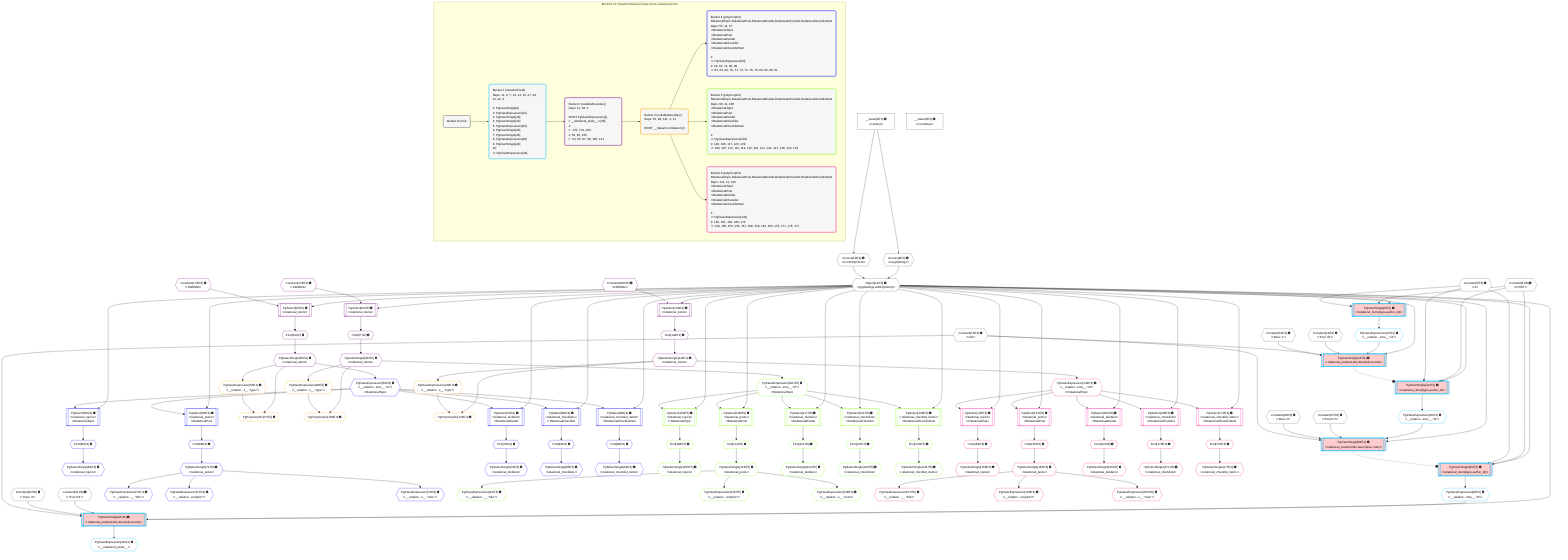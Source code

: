%%{init: {'themeVariables': { 'fontSize': '12px'}}}%%
graph TD
    classDef path fill:#eee,stroke:#000,color:#000
    classDef plan fill:#fff,stroke-width:1px,color:#000
    classDef itemplan fill:#fff,stroke-width:2px,color:#000
    classDef unbatchedplan fill:#dff,stroke-width:1px,color:#000
    classDef sideeffectplan fill:#fcc,stroke-width:2px,color:#000
    classDef bucket fill:#f6f6f6,color:#000,stroke-width:2px,text-align:left


    %% plan dependencies
    Object11{{"Object[11∈0] ➊<br />ᐸ{pgSettings,withPgClient}ᐳ"}}:::plan
    Access9{{"Access[9∈0] ➊<br />ᐸ2.pgSettingsᐳ"}}:::plan
    Access10{{"Access[10∈0] ➊<br />ᐸ2.withPgClientᐳ"}}:::plan
    Access9 & Access10 --> Object11
    __Value2["__Value[2∈0] ➊<br />ᐸcontextᐳ"]:::plan
    __Value2 --> Access9
    __Value2 --> Access10
    __Value4["__Value[4∈0] ➊<br />ᐸrootValueᐳ"]:::plan
    Constant6{{"Constant[6∈0] ➊<br />ᐸ'POST'ᐳ"}}:::plan
    Constant7{{"Constant[7∈0] ➊<br />ᐸ2ᐳ"}}:::plan
    Constant13{{"Constant[13∈0] ➊<br />ᐸ'Post ꖛ1'ᐳ"}}:::plan
    Constant14{{"Constant[14∈0] ➊<br />ᐸ'Desc 1'ᐳ"}}:::plan
    Constant15{{"Constant[15∈0] ➊<br />ᐸnullᐳ"}}:::plan
    Constant27{{"Constant[27∈0] ➊<br />ᐸ'Post ꖛ2'ᐳ"}}:::plan
    Constant28{{"Constant[28∈0] ➊<br />ᐸ'Desc 2'ᐳ"}}:::plan
    Constant41{{"Constant[41∈0] ➊<br />ᐸ'Post ꖛ3'ᐳ"}}:::plan
    Constant42{{"Constant[42∈0] ➊<br />ᐸ'Desc 3'ᐳ"}}:::plan
    PgInsertSingle16[["PgInsertSingle[16∈1] ➊<br />ᐸrelational_posts(id,title,description,note)ᐳ"]]:::sideeffectplan
    PgClassExpression12{{"PgClassExpression[12∈1] ➊<br />ᐸ__relation...ems__.”id”ᐳ"}}:::plan
    Object11 & PgClassExpression12 & Constant13 & Constant14 & Constant15 --> PgInsertSingle16
    PgInsertSingle30[["PgInsertSingle[30∈1] ➊<br />ᐸrelational_posts(id,title,description,note)ᐳ"]]:::sideeffectplan
    PgClassExpression26{{"PgClassExpression[26∈1] ➊<br />ᐸ__relation...ems__.”id”ᐳ"}}:::plan
    Object11 & PgClassExpression26 & Constant27 & Constant28 & Constant15 --> PgInsertSingle30
    PgInsertSingle44[["PgInsertSingle[44∈1] ➊<br />ᐸrelational_posts(id,title,description,note)ᐳ"]]:::sideeffectplan
    PgClassExpression40{{"PgClassExpression[40∈1] ➊<br />ᐸ__relation...ems__.”id”ᐳ"}}:::plan
    Object11 & PgClassExpression40 & Constant41 & Constant42 & Constant15 --> PgInsertSingle44
    PgInsertSingle8[["PgInsertSingle[8∈1] ➊<br />ᐸrelational_items(type,author_id)ᐳ"]]:::sideeffectplan
    Object11 & Constant6 & Constant7 --> PgInsertSingle8
    PgInsertSingle22[["PgInsertSingle[22∈1] ➊<br />ᐸrelational_items(type,author_id)ᐳ"]]:::sideeffectplan
    Object11 & Constant6 & Constant7 --> PgInsertSingle22
    PgInsertSingle36[["PgInsertSingle[36∈1] ➊<br />ᐸrelational_items(type,author_id)ᐳ"]]:::sideeffectplan
    Object11 & Constant6 & Constant7 --> PgInsertSingle36
    PgInsertSingle8 --> PgClassExpression12
    PgInsertSingle22 --> PgClassExpression26
    PgInsertSingle36 --> PgClassExpression40
    PgClassExpression48{{"PgClassExpression[48∈1] ➊<br />ᐸ__relational_posts__ᐳ"}}:::plan
    PgInsertSingle44 --> PgClassExpression48
    PgSelect50[["PgSelect[50∈2] ➊<br />ᐸrelational_itemsᐳ"]]:::plan
    Constant178{{"Constant[178∈2] ➊<br />ᐸ1000000ᐳ"}}:::plan
    Object11 & Constant178 --> PgSelect50
    PgSelect93[["PgSelect[93∈2] ➊<br />ᐸrelational_itemsᐳ"]]:::plan
    Constant179{{"Constant[179∈2] ➊<br />ᐸ1000001ᐳ"}}:::plan
    Object11 & Constant179 --> PgSelect93
    PgSelect136[["PgSelect[136∈2] ➊<br />ᐸrelational_itemsᐳ"]]:::plan
    Constant180{{"Constant[180∈2] ➊<br />ᐸ1000002ᐳ"}}:::plan
    Object11 & Constant180 --> PgSelect136
    First54{{"First[54∈2] ➊"}}:::plan
    PgSelect50 --> First54
    PgSelectSingle55{{"PgSelectSingle[55∈2] ➊<br />ᐸrelational_itemsᐳ"}}:::plan
    First54 --> PgSelectSingle55
    First97{{"First[97∈2] ➊"}}:::plan
    PgSelect93 --> First97
    PgSelectSingle98{{"PgSelectSingle[98∈2] ➊<br />ᐸrelational_itemsᐳ"}}:::plan
    First97 --> PgSelectSingle98
    First140{{"First[140∈2] ➊"}}:::plan
    PgSelect136 --> First140
    PgSelectSingle141{{"PgSelectSingle[141∈2] ➊<br />ᐸrelational_itemsᐳ"}}:::plan
    First140 --> PgSelectSingle141
    PgPolymorphic57{{"PgPolymorphic[57∈3] ➊"}}:::plan
    PgClassExpression56{{"PgClassExpression[56∈3] ➊<br />ᐸ__relation...s__.”type”ᐳ"}}:::plan
    PgSelectSingle55 & PgClassExpression56 --> PgPolymorphic57
    PgPolymorphic100{{"PgPolymorphic[100∈3] ➊"}}:::plan
    PgClassExpression99{{"PgClassExpression[99∈3] ➊<br />ᐸ__relation...s__.”type”ᐳ"}}:::plan
    PgSelectSingle98 & PgClassExpression99 --> PgPolymorphic100
    PgPolymorphic143{{"PgPolymorphic[143∈3] ➊"}}:::plan
    PgClassExpression142{{"PgClassExpression[142∈3] ➊<br />ᐸ__relation...s__.”type”ᐳ"}}:::plan
    PgSelectSingle141 & PgClassExpression142 --> PgPolymorphic143
    PgSelectSingle55 --> PgClassExpression56
    PgSelectSingle98 --> PgClassExpression99
    PgSelectSingle141 --> PgClassExpression142
    PgSelect59[["PgSelect[59∈4] ➊<br />ᐸrelational_topicsᐳ<br />ᐳRelationalTopic"]]:::plan
    PgClassExpression58{{"PgClassExpression[58∈4] ➊<br />ᐸ__relation...ems__.”id”ᐳ<br />ᐳRelationalTopic"}}:::plan
    Object11 & PgClassExpression58 --> PgSelect59
    PgSelect65[["PgSelect[65∈4] ➊<br />ᐸrelational_postsᐳ<br />ᐳRelationalPost"]]:::plan
    Object11 & PgClassExpression58 --> PgSelect65
    PgSelect74[["PgSelect[74∈4] ➊<br />ᐸrelational_dividersᐳ<br />ᐳRelationalDivider"]]:::plan
    Object11 & PgClassExpression58 --> PgSelect74
    PgSelect80[["PgSelect[80∈4] ➊<br />ᐸrelational_checklistsᐳ<br />ᐳRelationalChecklist"]]:::plan
    Object11 & PgClassExpression58 --> PgSelect80
    PgSelect86[["PgSelect[86∈4] ➊<br />ᐸrelational_checklist_itemsᐳ<br />ᐳRelationalChecklistItem"]]:::plan
    Object11 & PgClassExpression58 --> PgSelect86
    PgSelectSingle55 --> PgClassExpression58
    First63{{"First[63∈4] ➊"}}:::plan
    PgSelect59 --> First63
    PgSelectSingle64{{"PgSelectSingle[64∈4] ➊<br />ᐸrelational_topicsᐳ"}}:::plan
    First63 --> PgSelectSingle64
    First69{{"First[69∈4] ➊"}}:::plan
    PgSelect65 --> First69
    PgSelectSingle70{{"PgSelectSingle[70∈4] ➊<br />ᐸrelational_postsᐳ"}}:::plan
    First69 --> PgSelectSingle70
    PgClassExpression71{{"PgClassExpression[71∈4] ➊<br />ᐸ__relation...__.”title”ᐳ"}}:::plan
    PgSelectSingle70 --> PgClassExpression71
    PgClassExpression72{{"PgClassExpression[72∈4] ➊<br />ᐸ__relation...scription”ᐳ"}}:::plan
    PgSelectSingle70 --> PgClassExpression72
    PgClassExpression73{{"PgClassExpression[73∈4] ➊<br />ᐸ__relation...s__.”note”ᐳ"}}:::plan
    PgSelectSingle70 --> PgClassExpression73
    First78{{"First[78∈4] ➊"}}:::plan
    PgSelect74 --> First78
    PgSelectSingle79{{"PgSelectSingle[79∈4] ➊<br />ᐸrelational_dividersᐳ"}}:::plan
    First78 --> PgSelectSingle79
    First84{{"First[84∈4] ➊"}}:::plan
    PgSelect80 --> First84
    PgSelectSingle85{{"PgSelectSingle[85∈4] ➊<br />ᐸrelational_checklistsᐳ"}}:::plan
    First84 --> PgSelectSingle85
    First90{{"First[90∈4] ➊"}}:::plan
    PgSelect86 --> First90
    PgSelectSingle91{{"PgSelectSingle[91∈4] ➊<br />ᐸrelational_checklist_itemsᐳ"}}:::plan
    First90 --> PgSelectSingle91
    PgSelect102[["PgSelect[102∈5] ➊<br />ᐸrelational_topicsᐳ<br />ᐳRelationalTopic"]]:::plan
    PgClassExpression101{{"PgClassExpression[101∈5] ➊<br />ᐸ__relation...ems__.”id”ᐳ<br />ᐳRelationalTopic"}}:::plan
    Object11 & PgClassExpression101 --> PgSelect102
    PgSelect108[["PgSelect[108∈5] ➊<br />ᐸrelational_postsᐳ<br />ᐳRelationalPost"]]:::plan
    Object11 & PgClassExpression101 --> PgSelect108
    PgSelect117[["PgSelect[117∈5] ➊<br />ᐸrelational_dividersᐳ<br />ᐳRelationalDivider"]]:::plan
    Object11 & PgClassExpression101 --> PgSelect117
    PgSelect123[["PgSelect[123∈5] ➊<br />ᐸrelational_checklistsᐳ<br />ᐳRelationalChecklist"]]:::plan
    Object11 & PgClassExpression101 --> PgSelect123
    PgSelect129[["PgSelect[129∈5] ➊<br />ᐸrelational_checklist_itemsᐳ<br />ᐳRelationalChecklistItem"]]:::plan
    Object11 & PgClassExpression101 --> PgSelect129
    PgSelectSingle98 --> PgClassExpression101
    First106{{"First[106∈5] ➊"}}:::plan
    PgSelect102 --> First106
    PgSelectSingle107{{"PgSelectSingle[107∈5] ➊<br />ᐸrelational_topicsᐳ"}}:::plan
    First106 --> PgSelectSingle107
    First112{{"First[112∈5] ➊"}}:::plan
    PgSelect108 --> First112
    PgSelectSingle113{{"PgSelectSingle[113∈5] ➊<br />ᐸrelational_postsᐳ"}}:::plan
    First112 --> PgSelectSingle113
    PgClassExpression114{{"PgClassExpression[114∈5] ➊<br />ᐸ__relation...__.”title”ᐳ"}}:::plan
    PgSelectSingle113 --> PgClassExpression114
    PgClassExpression115{{"PgClassExpression[115∈5] ➊<br />ᐸ__relation...scription”ᐳ"}}:::plan
    PgSelectSingle113 --> PgClassExpression115
    PgClassExpression116{{"PgClassExpression[116∈5] ➊<br />ᐸ__relation...s__.”note”ᐳ"}}:::plan
    PgSelectSingle113 --> PgClassExpression116
    First121{{"First[121∈5] ➊"}}:::plan
    PgSelect117 --> First121
    PgSelectSingle122{{"PgSelectSingle[122∈5] ➊<br />ᐸrelational_dividersᐳ"}}:::plan
    First121 --> PgSelectSingle122
    First127{{"First[127∈5] ➊"}}:::plan
    PgSelect123 --> First127
    PgSelectSingle128{{"PgSelectSingle[128∈5] ➊<br />ᐸrelational_checklistsᐳ"}}:::plan
    First127 --> PgSelectSingle128
    First133{{"First[133∈5] ➊"}}:::plan
    PgSelect129 --> First133
    PgSelectSingle134{{"PgSelectSingle[134∈5] ➊<br />ᐸrelational_checklist_itemsᐳ"}}:::plan
    First133 --> PgSelectSingle134
    PgSelect145[["PgSelect[145∈6] ➊<br />ᐸrelational_topicsᐳ<br />ᐳRelationalTopic"]]:::plan
    PgClassExpression144{{"PgClassExpression[144∈6] ➊<br />ᐸ__relation...ems__.”id”ᐳ<br />ᐳRelationalTopic"}}:::plan
    Object11 & PgClassExpression144 --> PgSelect145
    PgSelect151[["PgSelect[151∈6] ➊<br />ᐸrelational_postsᐳ<br />ᐳRelationalPost"]]:::plan
    Object11 & PgClassExpression144 --> PgSelect151
    PgSelect160[["PgSelect[160∈6] ➊<br />ᐸrelational_dividersᐳ<br />ᐳRelationalDivider"]]:::plan
    Object11 & PgClassExpression144 --> PgSelect160
    PgSelect166[["PgSelect[166∈6] ➊<br />ᐸrelational_checklistsᐳ<br />ᐳRelationalChecklist"]]:::plan
    Object11 & PgClassExpression144 --> PgSelect166
    PgSelect172[["PgSelect[172∈6] ➊<br />ᐸrelational_checklist_itemsᐳ<br />ᐳRelationalChecklistItem"]]:::plan
    Object11 & PgClassExpression144 --> PgSelect172
    PgSelectSingle141 --> PgClassExpression144
    First149{{"First[149∈6] ➊"}}:::plan
    PgSelect145 --> First149
    PgSelectSingle150{{"PgSelectSingle[150∈6] ➊<br />ᐸrelational_topicsᐳ"}}:::plan
    First149 --> PgSelectSingle150
    First155{{"First[155∈6] ➊"}}:::plan
    PgSelect151 --> First155
    PgSelectSingle156{{"PgSelectSingle[156∈6] ➊<br />ᐸrelational_postsᐳ"}}:::plan
    First155 --> PgSelectSingle156
    PgClassExpression157{{"PgClassExpression[157∈6] ➊<br />ᐸ__relation...__.”title”ᐳ"}}:::plan
    PgSelectSingle156 --> PgClassExpression157
    PgClassExpression158{{"PgClassExpression[158∈6] ➊<br />ᐸ__relation...scription”ᐳ"}}:::plan
    PgSelectSingle156 --> PgClassExpression158
    PgClassExpression159{{"PgClassExpression[159∈6] ➊<br />ᐸ__relation...s__.”note”ᐳ"}}:::plan
    PgSelectSingle156 --> PgClassExpression159
    First164{{"First[164∈6] ➊"}}:::plan
    PgSelect160 --> First164
    PgSelectSingle165{{"PgSelectSingle[165∈6] ➊<br />ᐸrelational_dividersᐳ"}}:::plan
    First164 --> PgSelectSingle165
    First170{{"First[170∈6] ➊"}}:::plan
    PgSelect166 --> First170
    PgSelectSingle171{{"PgSelectSingle[171∈6] ➊<br />ᐸrelational_checklistsᐳ"}}:::plan
    First170 --> PgSelectSingle171
    First176{{"First[176∈6] ➊"}}:::plan
    PgSelect172 --> First176
    PgSelectSingle177{{"PgSelectSingle[177∈6] ➊<br />ᐸrelational_checklist_itemsᐳ"}}:::plan
    First176 --> PgSelectSingle177

    %% define steps

    %% implicit side effects
    PgInsertSingle16 -.-o PgInsertSingle22
    PgInsertSingle30 -.-o PgInsertSingle36

    subgraph "Buckets for mutations/basics/create-three-relational-posts"
    Bucket0("Bucket 0 (root)"):::bucket
    classDef bucket0 stroke:#696969
    class Bucket0,__Value2,__Value4,Constant6,Constant7,Access9,Access10,Object11,Constant13,Constant14,Constant15,Constant27,Constant28,Constant41,Constant42 bucket0
    Bucket1("Bucket 1 (mutationField)<br />Deps: 11, 6, 7, 13, 14, 15, 27, 28, 41, 42, 4<br /><br />1: PgInsertSingle[8]<br />2: PgClassExpression[12]<br />3: PgInsertSingle[16]<br />4: PgInsertSingle[22]<br />5: PgClassExpression[26]<br />6: PgInsertSingle[30]<br />7: PgInsertSingle[36]<br />8: PgClassExpression[40]<br />9: PgInsertSingle[44]<br />10: <br />ᐳ: PgClassExpression[48]"):::bucket
    classDef bucket1 stroke:#00bfff
    class Bucket1,PgInsertSingle8,PgClassExpression12,PgInsertSingle16,PgInsertSingle22,PgClassExpression26,PgInsertSingle30,PgInsertSingle36,PgClassExpression40,PgInsertSingle44,PgClassExpression48 bucket1
    Bucket2("Bucket 2 (nullableBoundary)<br />Deps: 11, 48, 4<br /><br />ROOT PgClassExpression{1}ᐸ__relational_posts__ᐳ[48]<br />1: <br />ᐳ: 178, 179, 180<br />2: 50, 93, 136<br />ᐳ: 54, 55, 97, 98, 140, 141"):::bucket
    classDef bucket2 stroke:#7f007f
    class Bucket2,PgSelect50,First54,PgSelectSingle55,PgSelect93,First97,PgSelectSingle98,PgSelect136,First140,PgSelectSingle141,Constant178,Constant179,Constant180 bucket2
    Bucket3("Bucket 3 (nullableBoundary)<br />Deps: 55, 98, 141, 4, 11<br /><br />ROOT __ValueᐸrootValueᐳ[4]"):::bucket
    classDef bucket3 stroke:#ffa500
    class Bucket3,PgClassExpression56,PgPolymorphic57,PgClassExpression99,PgPolymorphic100,PgClassExpression142,PgPolymorphic143 bucket3
    Bucket4("Bucket 4 (polymorphic)<br />RelationalTopic,RelationalPost,RelationalDivider,RelationalChecklist,RelationalChecklistItem<br />Deps: 55, 11, 57<br />ᐳRelationalTopic<br />ᐳRelationalPost<br />ᐳRelationalDivider<br />ᐳRelationalChecklist<br />ᐳRelationalChecklistItem<br /><br />1: <br />ᐳ: PgClassExpression[58]<br />2: 59, 65, 74, 80, 86<br />ᐳ: 63, 64, 69, 70, 71, 72, 73, 78, 79, 84, 85, 90, 91"):::bucket
    classDef bucket4 stroke:#0000ff
    class Bucket4,PgClassExpression58,PgSelect59,First63,PgSelectSingle64,PgSelect65,First69,PgSelectSingle70,PgClassExpression71,PgClassExpression72,PgClassExpression73,PgSelect74,First78,PgSelectSingle79,PgSelect80,First84,PgSelectSingle85,PgSelect86,First90,PgSelectSingle91 bucket4
    Bucket5("Bucket 5 (polymorphic)<br />RelationalTopic,RelationalPost,RelationalDivider,RelationalChecklist,RelationalChecklistItem<br />Deps: 98, 11, 100<br />ᐳRelationalTopic<br />ᐳRelationalPost<br />ᐳRelationalDivider<br />ᐳRelationalChecklist<br />ᐳRelationalChecklistItem<br /><br />1: <br />ᐳ: PgClassExpression[101]<br />2: 102, 108, 117, 123, 129<br />ᐳ: 106, 107, 112, 113, 114, 115, 116, 121, 122, 127, 128, 133, 134"):::bucket
    classDef bucket5 stroke:#7fff00
    class Bucket5,PgClassExpression101,PgSelect102,First106,PgSelectSingle107,PgSelect108,First112,PgSelectSingle113,PgClassExpression114,PgClassExpression115,PgClassExpression116,PgSelect117,First121,PgSelectSingle122,PgSelect123,First127,PgSelectSingle128,PgSelect129,First133,PgSelectSingle134 bucket5
    Bucket6("Bucket 6 (polymorphic)<br />RelationalTopic,RelationalPost,RelationalDivider,RelationalChecklist,RelationalChecklistItem<br />Deps: 141, 11, 143<br />ᐳRelationalTopic<br />ᐳRelationalPost<br />ᐳRelationalDivider<br />ᐳRelationalChecklist<br />ᐳRelationalChecklistItem<br /><br />1: <br />ᐳ: PgClassExpression[144]<br />2: 145, 151, 160, 166, 172<br />ᐳ: 149, 150, 155, 156, 157, 158, 159, 164, 165, 170, 171, 176, 177"):::bucket
    classDef bucket6 stroke:#ff1493
    class Bucket6,PgClassExpression144,PgSelect145,First149,PgSelectSingle150,PgSelect151,First155,PgSelectSingle156,PgClassExpression157,PgClassExpression158,PgClassExpression159,PgSelect160,First164,PgSelectSingle165,PgSelect166,First170,PgSelectSingle171,PgSelect172,First176,PgSelectSingle177 bucket6
    Bucket0 --> Bucket1
    Bucket1 --> Bucket2
    Bucket2 --> Bucket3
    Bucket3 --> Bucket4 & Bucket5 & Bucket6
    end